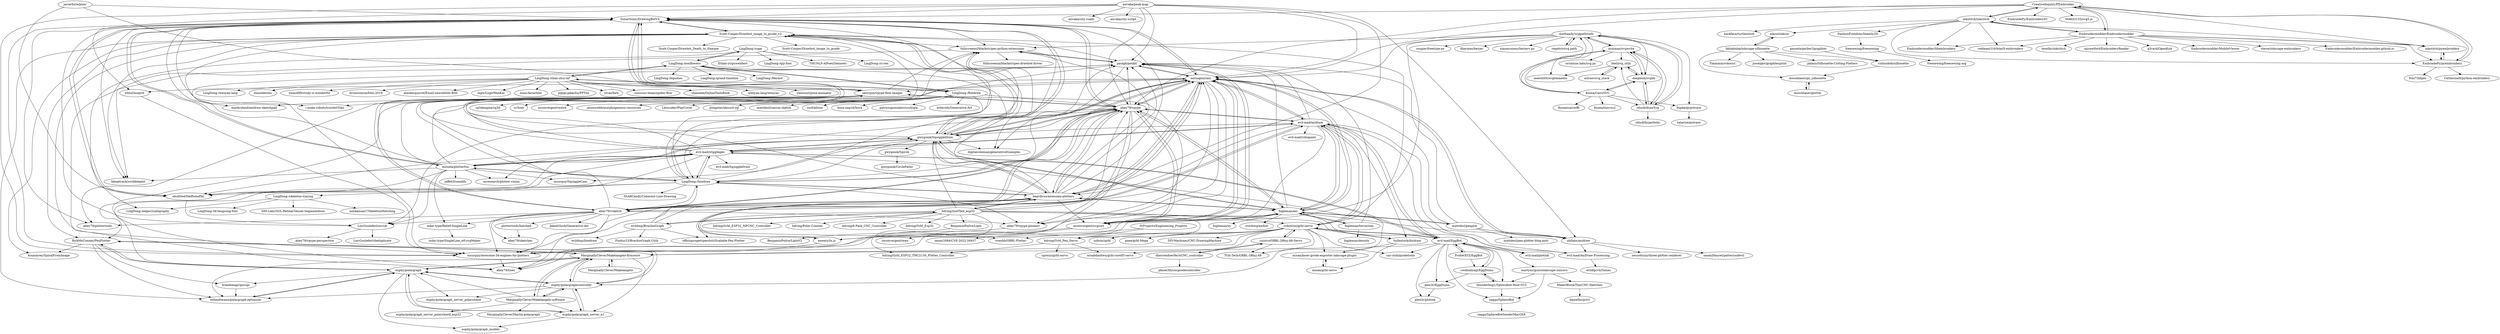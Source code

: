 digraph G {
"SonarSonic/DrawingBotV3" -> "Scott-Cooper/Drawbot_image_to_gcode_v2"
"SonarSonic/DrawingBotV3" -> "serycjon/vpype-flow-imager"
"SonarSonic/DrawingBotV3" -> "ehufsted/HalftonePAL"
"SonarSonic/DrawingBotV3" -> "fullscreennl/blackstripes-python-extensions"
"SonarSonic/DrawingBotV3" -> "nornagon/saxi"
"SonarSonic/DrawingBotV3" -> "mitxela/plotterfun"
"SonarSonic/DrawingBotV3" -> "abey79/vpype"
"SonarSonic/DrawingBotV3" -> "msurguy/awesome-3d-engines-for-plotters"
"SonarSonic/DrawingBotV3" -> "gwygonik/SquiggleDraw"
"SonarSonic/DrawingBotV3" -> "abey79/vsketch"
"SonarSonic/DrawingBotV3" -> "abey79/plottertools"
"SonarSonic/DrawingBotV3" -> "markroland/axidraw-sketchpad"
"SonarSonic/DrawingBotV3" -> "bleeptrack/scribbleplot"
"SonarSonic/DrawingBotV3" -> "i-make-robots/truchetTiles"
"SonarSonic/DrawingBotV3" -> "LoicGoulefert/occult"
"LingDong-/shan-shui-inf" -> "LingDong-/nonflowers"
"LingDong-/shan-shui-inf" -> "LingDong-/fishdraw"
"LingDong-/shan-shui-inf" -> "sivan/heti" ["e"=1]
"LingDong-/shan-shui-inf" -> "ssssssss-team/spider-flow" ["e"=1]
"LingDong-/shan-shui-inf" -> "zhaoolee/OnlineToolsBook" ["e"=1]
"LingDong-/shan-shui-inf" -> "wenyan-lang/wenyan" ["e"=1]
"LingDong-/shan-shui-inf" -> "yemount/pose-animator" ["e"=1]
"LingDong-/shan-shui-inf" -> "LingDong-/wenyan-lang" ["e"=1]
"LingDong-/shan-shui-inf" -> "zhaoolee/ins" ["e"=1]
"LingDong-/shan-shui-inf" -> "xioacd99/study-is-wonderful" ["e"=1]
"LingDong-/shan-shui-inf" -> "brunosimon/folio-2019" ["e"=1]
"LingDong-/shan-shui-inf" -> "alaskasquirrel/Email-newsletter-RSS" ["e"=1]
"LingDong-/shan-shui-inf" -> "lxgw/LxgwWenKai" ["e"=1]
"LingDong-/shan-shui-inf" -> "nuno-faria/tiler" ["e"=1]
"LingDong-/shan-shui-inf" -> "pipipi-pikachu/PPTist" ["e"=1]
"bdring/midTbot_esp32" -> "bdring/Grbl_Esp32" ["e"=1]
"bdring/midTbot_esp32" -> "beardicus/awesome-plotters"
"bdring/midTbot_esp32" -> "bdring/Grbl_ESP32_TMC2130_Plotter_Controller"
"bdring/midTbot_esp32" -> "nornagon/saxi"
"bdring/midTbot_esp32" -> "bdring/Grbl_Pen_Servo"
"bdring/midTbot_esp32" -> "ufficioprogettiperduti/Scalable-Pen-Plotter"
"bdring/midTbot_esp32" -> "abey79/vpype"
"bdring/midTbot_esp32" -> "bullestock/4xidraw"
"bdring/midTbot_esp32" -> "bdring/Grbl_ESP32_MPCNC_Controller" ["e"=1]
"bdring/midTbot_esp32" -> "bdring/Polar-Coaster"
"bdring/midTbot_esp32" -> "gwygonik/SquiggleDraw"
"bdring/midTbot_esp32" -> "evildmp/BrachioGraph"
"bdring/midTbot_esp32" -> "bdring/6-Pack_CNC_Controller" ["e"=1]
"bdring/midTbot_esp32" -> "BenjaminPoilve/Liplo"
"bdring/midTbot_esp32" -> "robottini/grbl-servo"
"beardicus/awesome-plotters" -> "nornagon/saxi"
"beardicus/awesome-plotters" -> "abey79/vpype"
"beardicus/awesome-plotters" -> "paulgb/penkit"
"beardicus/awesome-plotters" -> "gwygonik/SquiggleDraw"
"beardicus/awesome-plotters" -> "abey79/vsketch"
"beardicus/awesome-plotters" -> "SonarSonic/DrawingBotV3"
"beardicus/awesome-plotters" -> "inconvergent/svgsort"
"beardicus/awesome-plotters" -> "serycjon/vpype-flow-imager"
"beardicus/awesome-plotters" -> "fullscreennl/blackstripes-python-extensions"
"beardicus/awesome-plotters" -> "Scott-Cooper/Drawbot_image_to_gcode_v2"
"beardicus/awesome-plotters" -> "fogleman/axi"
"beardicus/awesome-plotters" -> "msurguy/awesome-3d-engines-for-plotters"
"beardicus/awesome-plotters" -> "LingDong-/linedraw"
"beardicus/awesome-plotters" -> "bdring/midTbot_esp32"
"beardicus/awesome-plotters" -> "svenhb/GRBL-Plotter" ["e"=1]
"LingDong-/linedraw" -> "mitxela/plotterfun"
"LingDong-/linedraw" -> "SonarSonic/DrawingBotV3"
"LingDong-/linedraw" -> "abey79/vpype"
"LingDong-/linedraw" -> "beardicus/awesome-plotters"
"LingDong-/linedraw" -> "gwygonik/SquiggleDraw"
"LingDong-/linedraw" -> "serycjon/vpype-flow-imager"
"LingDong-/linedraw" -> "Scott-Cooper/Drawbot_image_to_gcode_v2"
"LingDong-/linedraw" -> "nornagon/saxi"
"LingDong-/linedraw" -> "evil-mad/stipplegen"
"LingDong-/linedraw" -> "ehufsted/HalftonePAL"
"LingDong-/linedraw" -> "SSARCandy/Coherent-Line-Drawing" ["e"=1]
"LingDong-/linedraw" -> "fullscreennl/blackstripes-python-extensions"
"LingDong-/linedraw" -> "abey79/vsketch"
"LingDong-/linedraw" -> "abey79/vpype-pixelart"
"LingDong-/linedraw" -> "LingDong-/skeleton-tracing"
"robottini/grbl-servo" -> "arnabdasbwn/grbl-coreXY-servo"
"robottini/grbl-servo" -> "ruizivo/GRBL-28byj-48-Servo"
"robottini/grbl-servo" -> "cnc-club/gcodetools" ["e"=1]
"robottini/grbl-servo" -> "bdring/Grbl_Pen_Servo"
"robottini/grbl-servo" -> "bullestock/4xidraw"
"robottini/grbl-servo" -> "svenhb/GRBL-Plotter" ["e"=1]
"robottini/grbl-servo" -> "usbcnc/grbl" ["e"=1]
"robottini/grbl-servo" -> "gnea/grbl-Mega" ["e"=1]
"robottini/grbl-servo" -> "Scott-Cooper/Drawbot_image_to_gcode_v2"
"robottini/grbl-servo" -> "DIY-Machines/CNC-DrawingMachine"
"robottini/grbl-servo" -> "evil-mad/EggBot"
"robottini/grbl-servo" -> "TGit-Tech/GRBL-28byj-48"
"robottini/grbl-servo" -> "MarginallyClever/Makelangelo-firmware"
"robottini/grbl-servo" -> "misan/laser-gcode-exporter-inkscape-plugin"
"robottini/grbl-servo" -> "evil-mad/axidraw"
"IVProjects/Engineering_Projects" -> "bdring/Grbl_Pen_Servo"
"IVProjects/Engineering_Projects" -> "omair2084/CVE-2022-26937"
"LingDong-/fishdraw" -> "LingDong-/nonflowers"
"LingDong-/fishdraw" -> "LingDong-/shan-shui-inf"
"LingDong-/fishdraw" -> "LingDong-/linedraw"
"LingDong-/fishdraw" -> "rg3dengine/rg3d" ["e"=1]
"LingDong-/fishdraw" -> "zv/tree"
"LingDong-/fishdraw" -> "inconvergent/weird" ["e"=1]
"LingDong-/fishdraw" -> "jasonwebb/morphogenesis-resources" ["e"=1]
"LingDong-/fishdraw" -> "Letscoder/PlayCover" ["e"=1]
"LingDong-/fishdraw" -> "jlongster/absurd-sql" ["e"=1]
"LingDong-/fishdraw" -> "mattdesl/canvas-sketch" ["e"=1]
"LingDong-/fishdraw" -> "ossf/allstar" ["e"=1]
"LingDong-/fishdraw" -> "hora-search/hora" ["e"=1]
"LingDong-/fishdraw" -> "patriciogonzalezvivo/lygia" ["e"=1]
"LingDong-/fishdraw" -> "erdavids/Generative-Art" ["e"=1]
"LingDong-/fishdraw" -> "abey79/vpype"
"regebro/svg.path" -> "mathandy/svgpathtools"
"LingDong-/skeleton-tracing" -> "mmkamani7/SkeletonMatching"
"LingDong-/skeleton-tracing" -> "LingDong-/tk-fangsong-font"
"LingDong-/skeleton-tracing" -> "SHI-Labs/SGL-Retinal-Vessel-Segmentation" ["e"=1]
"LingDong-/skeleton-tracing" -> "LingDong-/edges2calligraphy"
"bdring/Grbl_Pen_Servo" -> "arnabdasbwn/grbl-coreXY-servo"
"bdring/Grbl_Pen_Servo" -> "cprezzi/grbl-servo"
"bdring/Grbl_Pen_Servo" -> "bdring/Grbl_ESP32_TMC2130_Plotter_Controller"
"evil-mad/stipplegen" -> "gwygonik/SquiggleDraw"
"evil-mad/stipplegen" -> "evil-mad/axidraw"
"evil-mad/stipplegen" -> "ehufsted/HalftonePAL"
"evil-mad/stipplegen" -> "evil-mad/SquiggleDraw"
"evil-mad/stipplegen" -> "evil-mad/EggBot"
"evil-mad/stipplegen" -> "serycjon/vpype-flow-imager"
"evil-mad/stipplegen" -> "Scott-Cooper/Drawbot_image_to_gcode_v2"
"evil-mad/stipplegen" -> "euphy/polargraph"
"evil-mad/stipplegen" -> "abey79/vpype"
"evil-mad/stipplegen" -> "fullscreennl/blackstripes-python-extensions"
"evil-mad/stipplegen" -> "mitxela/plotterfun"
"evil-mad/stipplegen" -> "euphy/polargraphcontroller"
"evil-mad/stipplegen" -> "LingDong-/linedraw"
"evil-mad/stipplegen" -> "RickMcConney/PenPlotter"
"evil-mad/stipplegen" -> "osresearch/plotter-vision"
"fogleman/terrarium" -> "fogleman/axi"
"fogleman/terrarium" -> "fogleman/density"
"fogleman/terrarium" -> "paulgb/penkit"
"javierbyte/pintr" -> "serycjon/vpype-flow-imager"
"javierbyte/pintr" -> "SonarSonic/DrawingBotV3"
"javierbyte/pintr" -> "ehufsted/HalftonePAL"
"mossblaser/py_silhouette" -> "mossblaser/plottie"
"mattdesl/penplot" -> "mattdesl/pen-plotter-blog-post"
"mattdesl/penplot" -> "ubilabs/axidraw"
"mattdesl/penplot" -> "paulgb/penkit"
"mattdesl/penplot" -> "fogleman/axi"
"mattdesl/penplot" -> "nornagon/saxi"
"fablabnbg/inkscape-silhouette" -> "vishnubob/silhouette"
"fablabnbg/inkscape-silhouette" -> "Timmmm/robocut"
"fablabnbg/inkscape-silhouette" -> "inkcut/inkcut"
"fablabnbg/inkscape-silhouette" -> "mossblaser/py_silhouette"
"fablabnbg/inkscape-silhouette" -> "jnweiger/graphtecprint"
"fablabnbg/inkscape-silhouette" -> "pklaus/Silhouette-Cutting-Plotters"
"vishnubob/silhouette" -> "mossblaser/py_silhouette"
"inkstitch/inkstitch" -> "Embroidermodder/Embroidermodder"
"inkstitch/inkstitch" -> "inkstitch/pyembroidery"
"inkstitch/inkstitch" -> "EmbroidePy/pyembroidery"
"inkstitch/inkstitch" -> "CreativeInquiry/PEmbroider"
"inkstitch/inkstitch" -> "Embroidermodder/libembroidery"
"inkstitch/inkstitch" -> "FashionFreedom/Seamly2D"
"inkstitch/inkstitch" -> "redteam316/html5-embroidery"
"inkstitch/inkstitch" -> "backface/turtlestitch"
"inkstitch/inkstitch" -> "inkcut/inkcut"
"evil-mad/EggBot" -> "cocktailyogi/EggDuino"
"evil-mad/EggBot" -> "evil-mad/axidraw"
"evil-mad/EggBot" -> "evil-mad/stipplegen"
"evil-mad/EggBot" -> "ProbotXYZ/EggBot"
"evil-mad/EggBot" -> "MarginallyClever/Makelangelo-firmware"
"evil-mad/EggBot" -> "thunderbug1/Spherebot-Host-GUI"
"evil-mad/EggBot" -> "cnc-club/gcodetools" ["e"=1]
"evil-mad/EggBot" -> "martymcguire/inkscape-unicorn"
"evil-mad/EggBot" -> "robottini/grbl-servo"
"evil-mad/EggBot" -> "evil-mad/plotink"
"evil-mad/EggBot" -> "plex3r/EggDuino"
"evil-mad/EggBot" -> "zaggo/SphereBot"
"evil-mad/EggBot" -> "plex3r/plotink"
"evil-mad/axidraw" -> "nornagon/saxi"
"evil-mad/axidraw" -> "fogleman/axi"
"evil-mad/axidraw" -> "evil-mad/EggBot"
"evil-mad/axidraw" -> "evil-mad/AxiDraw-Processing"
"evil-mad/axidraw" -> "evil-mad/stipplegen"
"evil-mad/axidraw" -> "abey79/vpype"
"evil-mad/axidraw" -> "evil-mad/robopaint"
"evil-mad/axidraw" -> "abey79/vsketch"
"evil-mad/axidraw" -> "inconvergent/svgsort"
"evil-mad/axidraw" -> "paulgb/penkit"
"evil-mad/axidraw" -> "beardicus/awesome-plotters"
"evil-mad/axidraw" -> "bullestock/4xidraw"
"evil-mad/axidraw" -> "gwygonik/SquiggleDraw"
"evil-mad/axidraw" -> "robottini/grbl-servo"
"evil-mad/axidraw" -> "evil-mad/plotink"
"mozman/svgwrite" -> "cduck/drawSvg"
"mozman/svgwrite" -> "deeplook/svglib"
"mozman/svgwrite" -> "mathandy/svgpathtools"
"mozman/svgwrite" -> "Kozea/CairoSVG"
"mozman/svgwrite" -> "orsinium-labs/svg.py" ["e"=1]
"mozman/svgwrite" -> "btel/svg_utils"
"LoicGoulefert/occult" -> "LoicGoulefert/deduplicate"
"LoicGoulefert/occult" -> "abey79/vpype-perspective"
"cduck/drawSvg" -> "mozman/svgwrite"
"cduck/drawSvg" -> "deeplook/svglib"
"cduck/drawSvg" -> "cduck/hyperbolic"
"cduck/drawSvg" -> "mathandy/svgpathtools"
"cduck/drawSvg" -> "btel/svg_utils"
"plex3r/EggDuino" -> "plex3r/plotink"
"abey79/vsketch" -> "abey79/vpype"
"abey79/vsketch" -> "nornagon/saxi"
"abey79/vsketch" -> "SonarSonic/DrawingBotV3"
"abey79/vsketch" -> "paulgb/penkit"
"abey79/vsketch" -> "LoicGoulefert/occult"
"abey79/vsketch" -> "plottertools/hatched"
"abey79/vsketch" -> "abey79/vpype-pixelart"
"abey79/vsketch" -> "msurguy/awesome-3d-engines-for-plotters"
"abey79/vsketch" -> "JakobGlock/Generative-Art" ["e"=1]
"abey79/vsketch" -> "beardicus/awesome-plotters"
"abey79/vsketch" -> "abey79/lines"
"abey79/vsketch" -> "abey79/plottertools"
"abey79/vsketch" -> "abey79/sketches"
"abey79/vsketch" -> "evil-mad/axidraw"
"abey79/vsketch" -> "isdat-type/Relief-SingleLine"
"mathandy/svgpathtools" -> "regebro/svg.path"
"mathandy/svgpathtools" -> "meerk40t/svgelements"
"mathandy/svgpathtools" -> "mozman/svgwrite"
"mathandy/svgpathtools" -> "cduck/drawSvg"
"mathandy/svgpathtools" -> "inconvergent/svgsort"
"mathandy/svgpathtools" -> "deeplook/svglib"
"mathandy/svgpathtools" -> "rougier/freetype-py" ["e"=1]
"mathandy/svgpathtools" -> "flupke/pypotrace"
"mathandy/svgpathtools" -> "fullscreennl/blackstripes-python-extensions"
"mathandy/svgpathtools" -> "nornagon/saxi"
"mathandy/svgpathtools" -> "dhermes/bezier" ["e"=1]
"mathandy/svgpathtools" -> "simoncozens/beziers.py" ["e"=1]
"btel/svg_utils" -> "astraw/svg_stack"
"btel/svg_utils" -> "deeplook/svglib"
"btel/svg_utils" -> "meerk40t/svgelements"
"gwygonik/SquiggleDraw" -> "nornagon/saxi"
"gwygonik/SquiggleDraw" -> "SonarSonic/DrawingBotV3"
"gwygonik/SquiggleDraw" -> "fullscreennl/blackstripes-python-extensions"
"gwygonik/SquiggleDraw" -> "evil-mad/stipplegen"
"gwygonik/SquiggleDraw" -> "msurguy/SquiggleCam"
"gwygonik/SquiggleDraw" -> "paulgb/penkit"
"gwygonik/SquiggleDraw" -> "Scott-Cooper/Drawbot_image_to_gcode_v2"
"gwygonik/SquiggleDraw" -> "beardicus/awesome-plotters"
"gwygonik/SquiggleDraw" -> "abey79/vpype"
"gwygonik/SquiggleDraw" -> "mitxela/plotterfun"
"gwygonik/SquiggleDraw" -> "digitalcoleman/generativeExamples"
"gwygonik/SquiggleDraw" -> "ehufsted/HalftonePAL"
"gwygonik/SquiggleDraw" -> "fogleman/axi"
"gwygonik/SquiggleDraw" -> "gwygonik/Spiroh"
"gwygonik/SquiggleDraw" -> "serycjon/vpype-flow-imager"
"dherrendoerfer/uCNC_controller" -> "ruizivo/GRBL-28byj-48-Servo"
"dherrendoerfer/uCNC_controller" -> "pknoe3lh/cncgcodecontroller" ["e"=1]
"ruizivo/GRBL-28byj-48-Servo" -> "dherrendoerfer/uCNC_controller"
"ruizivo/GRBL-28byj-48-Servo" -> "robottini/grbl-servo"
"ruizivo/GRBL-28byj-48-Servo" -> "TGit-Tech/GRBL-28byj-48"
"anvaka/peak-map" -> "paulgb/penkit"
"anvaka/peak-map" -> "nornagon/saxi"
"anvaka/peak-map" -> "msurguy/awesome-3d-engines-for-plotters"
"anvaka/peak-map" -> "anvaka/city-roads" ["e"=1]
"anvaka/peak-map" -> "anvaka/city-script"
"anvaka/peak-map" -> "SonarSonic/DrawingBotV3"
"anvaka/peak-map" -> "ubilabs/axidraw"
"anvaka/peak-map" -> "abey79/vpype"
"anvaka/peak-map" -> "beardicus/awesome-plotters"
"anvaka/peak-map" -> "wblut/isogrid"
"inkcut/inkcut" -> "fablabnbg/inkscape-silhouette"
"Kozea/CairoSVG" -> "deeplook/svglib"
"Kozea/CairoSVG" -> "mozman/svgwrite"
"Kozea/CairoSVG" -> "Kozea/cairocffi" ["e"=1]
"Kozea/CairoSVG" -> "mathandy/svgpathtools"
"Kozea/CairoSVG" -> "flupke/pypotrace"
"Kozea/CairoSVG" -> "cduck/drawSvg"
"Kozea/CairoSVG" -> "Kozea/tinycss2"
"BenjaminPoilve/Liplo" -> "BenjaminPoilve/LiploV2"
"LingDong-/cope" -> "LingDong-/edges2calligraphy"
"LingDong-/cope" -> "LingDong-/ci-ren"
"LingDong-/cope" -> "Ethan-yt/guwenbert" ["e"=1]
"LingDong-/cope" -> "LingDong-/nonflowers"
"LingDong-/cope" -> "LingDong-/qiji-font" ["e"=1]
"LingDong-/cope" -> "THUNLP-AIPoet/Datasets" ["e"=1]
"evildmp/BrachioGraph" -> "evildmp/linedraw"
"evildmp/BrachioGraph" -> "beardicus/awesome-plotters"
"evildmp/BrachioGraph" -> "ufficioprogettiperduti/Scalable-Pen-Plotter"
"evildmp/BrachioGraph" -> "bdring/midTbot_esp32"
"evildmp/BrachioGraph" -> "LingDong-/linedraw"
"evildmp/BrachioGraph" -> "Findus23/BrachioGraph-Utils"
"LingDong-/nonflowers" -> "LingDong-/legumes"
"LingDong-/nonflowers" -> "LingDong-/fishdraw"
"LingDong-/nonflowers" -> "LingDong-/shan-shui-inf"
"LingDong-/nonflowers" -> "LingDong-/grand-timeline"
"LingDong-/nonflowers" -> "LingDong-/cope"
"LingDong-/nonflowers" -> "LingDong-/Hermit"
"LingDong-/nonflowers" -> "LingDong-/linedraw"
"Scott-Cooper/Drawbot_image_to_gcode_v2" -> "SonarSonic/DrawingBotV3"
"Scott-Cooper/Drawbot_image_to_gcode_v2" -> "Scott-Cooper/Drawbot_image_to_gcode"
"Scott-Cooper/Drawbot_image_to_gcode_v2" -> "fullscreennl/blackstripes-python-extensions"
"Scott-Cooper/Drawbot_image_to_gcode_v2" -> "ezheidtmann/polargraph-optimizer"
"Scott-Cooper/Drawbot_image_to_gcode_v2" -> "krummrey/SpiralFromImage"
"Scott-Cooper/Drawbot_image_to_gcode_v2" -> "Scott-Cooper/Drawbot_Death_to_Sharpie"
"Scott-Cooper/Drawbot_image_to_gcode_v2" -> "gwygonik/SquiggleDraw"
"Scott-Cooper/Drawbot_image_to_gcode_v2" -> "RickMcConney/PenPlotter"
"Scott-Cooper/Drawbot_image_to_gcode_v2" -> "msurguy/awesome-3d-engines-for-plotters"
"Scott-Cooper/Drawbot_image_to_gcode_v2" -> "paulgb/penkit"
"Scott-Cooper/Drawbot_image_to_gcode_v2" -> "bleeptrack/scribbleplot"
"fullscreennl/blackstripes-python-extensions" -> "fullscreennl/blackstripes-drawbot-driver"
"fullscreennl/blackstripes-python-extensions" -> "digitalcoleman/generativeExamples"
"fullscreennl/blackstripes-python-extensions" -> "bleeptrack/scribbleplot"
"fullscreennl/blackstripes-python-extensions" -> "paulgb/penkit"
"paulgb/penkit" -> "msurguy/awesome-3d-engines-for-plotters"
"paulgb/penkit" -> "fullscreennl/blackstripes-python-extensions"
"paulgb/penkit" -> "abey79/lines"
"paulgb/penkit" -> "nornagon/saxi"
"paulgb/penkit" -> "inconvergent/svgsort"
"paulgb/penkit" -> "digitalcoleman/generativeExamples"
"euphy/polargraph" -> "euphy/polargraphcontroller"
"euphy/polargraph" -> "ezheidtmann/polargraph-optimizer"
"euphy/polargraph" -> "euphy/polargraph_server_a1"
"euphy/polargraph" -> "RickMcConney/PenPlotter"
"euphy/polargraph" -> "MarginallyClever/Makelangelo-firmware"
"euphy/polargraph" -> "euphy/polargraph_server_polarshield"
"euphy/polargraph" -> "euphy/polargraph_models"
"euphy/polargraph" -> "brandonagr/gocupi"
"misan/grbl-servo" -> "misan/laser-gcode-exporter-inkscape-plugin"
"ProbotXYZ/EggBot" -> "evil-mad/EggBot"
"ProbotXYZ/EggBot" -> "cocktailyogi/EggDuino"
"EmbroidePy/pyembroidery" -> "inkstitch/pyembroidery"
"EmbroidePy/pyembroidery" -> "frno7/libpes"
"EmbroidePy/pyembroidery" -> "CreativeInquiry/PEmbroider"
"EmbroidePy/pyembroidery" -> "CatherineH/python-embroidery"
"ubilabs/axidraw" -> "nornagon/saxi"
"ubilabs/axidraw" -> "evil-mad/AxiDraw-Processing"
"ubilabs/axidraw" -> "naomiHauret/patternsofevil"
"ubilabs/axidraw" -> "neurofuzzy/three-plotter-renderer"
"inconvergent/svgsort" -> "fogleman/axi"
"inconvergent/svgsort" -> "paulgb/penkit"
"inconvergent/svgsort" -> "nornagon/saxi"
"inconvergent/svgsort" -> "abey79/vpype"
"inconvergent/svgsort" -> "inconvergent/weir" ["e"=1]
"inconvergent/svgsort" -> "aweary/ln.js"
"MarginallyClever/Makelangelo-software" -> "MarginallyClever/Makelangelo-firmware"
"MarginallyClever/Makelangelo-software" -> "euphy/polargraphcontroller"
"MarginallyClever/Makelangelo-software" -> "euphy/polargraph_server_polarshield_esp32"
"MarginallyClever/Makelangelo-software" -> "euphy/polargraph_server_a1"
"MarginallyClever/Makelangelo-software" -> "euphy/polargraph"
"MarginallyClever/Makelangelo-software" -> "MarginallyClever/Marlin-polargraph"
"ezheidtmann/polargraph-optimizer" -> "euphy/polargraph"
"pmonta/gerber2graphtec" -> "vishnubob/silhouette"
"abey79/vpype" -> "abey79/vsketch"
"abey79/vpype" -> "nornagon/saxi"
"abey79/vpype" -> "beardicus/awesome-plotters"
"abey79/vpype" -> "serycjon/vpype-flow-imager"
"abey79/vpype" -> "SonarSonic/DrawingBotV3"
"abey79/vpype" -> "LoicGoulefert/occult"
"abey79/vpype" -> "abey79/vpype-pixelart"
"abey79/vpype" -> "inconvergent/svgsort"
"abey79/vpype" -> "msurguy/awesome-3d-engines-for-plotters"
"abey79/vpype" -> "fogleman/axi"
"abey79/vpype" -> "abey79/lines"
"abey79/vpype" -> "paulgb/penkit"
"abey79/vpype" -> "gwygonik/SquiggleDraw"
"abey79/vpype" -> "evil-mad/axidraw"
"abey79/vpype" -> "LingDong-/linedraw"
"bullestock/4xidraw" -> "misan/grbl-servo"
"bullestock/4xidraw" -> "misan/laser-gcode-exporter-inkscape-plugin"
"euphy/polargraphcontroller" -> "euphy/polargraph"
"euphy/polargraphcontroller" -> "euphy/polargraph_server_a1"
"euphy/polargraphcontroller" -> "ezheidtmann/polargraph-optimizer"
"euphy/polargraphcontroller" -> "RickMcConney/PenPlotter"
"euphy/polargraphcontroller" -> "euphy/polargraph_server_polarshield"
"euphy/polargraphcontroller" -> "MarginallyClever/Makelangelo-firmware"
"euphy/polargraphcontroller" -> "MarginallyClever/Makelangelo-software"
"isdat-type/Relief-SingleLine" -> "isdat-type/SingleLine_otf-svgMaker"
"flupke/pypotrace" -> "tatarize/potrace"
"MakerBlock/TinyCNC-Sketches" -> "damellis/gctrl"
"Embroidermodder/Embroidermodder" -> "inkstitch/inkstitch"
"Embroidermodder/Embroidermodder" -> "Embroidermodder/libembroidery"
"Embroidermodder/Embroidermodder" -> "EmbroidePy/pyembroidery"
"Embroidermodder/Embroidermodder" -> "CreativeInquiry/PEmbroider"
"Embroidermodder/Embroidermodder" -> "inkstitch/pyembroidery"
"Embroidermodder/Embroidermodder" -> "lexelby/inkstitch"
"Embroidermodder/Embroidermodder" -> "njcrawford/EmbroideryReader"
"Embroidermodder/Embroidermodder" -> "redteam316/html5-embroidery"
"Embroidermodder/Embroidermodder" -> "g3rard/OpenKnit" ["e"=1]
"Embroidermodder/Embroidermodder" -> "Embroidermodder/MobileViewer"
"Embroidermodder/Embroidermodder" -> "stesie/inkscape-embroidery"
"Embroidermodder/Embroidermodder" -> "Embroidermodder/Embroidermodder.github.io"
"martymcguire/inkscape-unicorn" -> "zaggo/SphereBot"
"martymcguire/inkscape-unicorn" -> "MakerBlock/TinyCNC-Sketches"
"martymcguire/inkscape-unicorn" -> "thunderbug1/Spherebot-Host-GUI"
"deeplook/svglib" -> "cduck/drawSvg"
"deeplook/svglib" -> "btel/svg_utils"
"deeplook/svglib" -> "mozman/svgwrite"
"deeplook/svglib" -> "Kozea/CairoSVG"
"abey79/vpype-pixelart" -> "abey79/lines"
"msurguy/awesome-3d-engines-for-plotters" -> "abey79/lines"
"nornagon/saxi" -> "abey79/vpype"
"nornagon/saxi" -> "fogleman/axi"
"nornagon/saxi" -> "aweary/ln.js"
"nornagon/saxi" -> "beardicus/awesome-plotters"
"nornagon/saxi" -> "ubilabs/axidraw"
"nornagon/saxi" -> "evil-mad/axidraw"
"nornagon/saxi" -> "paulgb/penkit"
"nornagon/saxi" -> "inconvergent/svgsort"
"nornagon/saxi" -> "msurguy/awesome-3d-engines-for-plotters"
"nornagon/saxi" -> "SonarSonic/DrawingBotV3"
"nornagon/saxi" -> "gwygonik/SquiggleDraw"
"nornagon/saxi" -> "abey79/vsketch"
"nornagon/saxi" -> "serycjon/vpype-flow-imager"
"nornagon/saxi" -> "abey79/vpype-pixelart"
"nornagon/saxi" -> "wblut/isogrid"
"freesewing/freesewing" -> "freesewing/freesewing.org"
"plottertools/hatched" -> "abey79/sketches"
"ehufsted/HalftonePAL" -> "LoicGoulefert/occult"
"ehufsted/HalftonePAL" -> "SonarSonic/DrawingBotV3"
"MarginallyClever/Makelangelo-firmware" -> "MarginallyClever/Makelangelo-software"
"MarginallyClever/Makelangelo-firmware" -> "euphy/polargraphcontroller"
"MarginallyClever/Makelangelo-firmware" -> "euphy/polargraph"
"MarginallyClever/Makelangelo-firmware" -> "RickMcConney/PenPlotter"
"MarginallyClever/Makelangelo-firmware" -> "MarginallyClever/Makelangelo"
"MarginallyClever/Makelangelo-firmware" -> "euphy/polargraph_server_a1"
"MarginallyClever/Makelangelo-firmware" -> "ezheidtmann/polargraph-optimizer"
"CreativeInquiry/PEmbroider" -> "EmbroidePy/pyembroidery"
"CreativeInquiry/PEmbroider" -> "inkstitch/inkstitch"
"CreativeInquiry/PEmbroider" -> "Embroidermodder/Embroidermodder"
"CreativeInquiry/PEmbroider" -> "nornagon/saxi"
"CreativeInquiry/PEmbroider" -> "abey79/vpype"
"CreativeInquiry/PEmbroider" -> "inkstitch/pyembroidery"
"CreativeInquiry/PEmbroider" -> "EmbroidePy/EmbroideryIO"
"CreativeInquiry/PEmbroider" -> "SonarSonic/DrawingBotV3"
"CreativeInquiry/PEmbroider" -> "MAKIO135/svg5.js" ["e"=1]
"astraw/svg_stack" -> "btel/svg_utils"
"fogleman/axi" -> "nornagon/saxi"
"fogleman/axi" -> "inconvergent/svgsort"
"fogleman/axi" -> "fogleman/terrarium"
"fogleman/axi" -> "evil-mad/axidraw"
"fogleman/axi" -> "fogleman/xy"
"fogleman/axi" -> "msurguy/awesome-3d-engines-for-plotters"
"fogleman/axi" -> "abey79/vpype"
"fogleman/axi" -> "ubilabs/axidraw"
"fogleman/axi" -> "paulgb/penkit"
"fogleman/axi" -> "gwygonik/SquiggleDraw"
"fogleman/axi" -> "storborg/axibot"
"fogleman/axi" -> "aweary/ln.js"
"fogleman/axi" -> "evil-mad/AxiDraw-Processing"
"fogleman/axi" -> "mattdesl/penplot"
"fogleman/axi" -> "beardicus/awesome-plotters"
"evil-mad/AxiDraw-Processing" -> "ertdfgcvb/Genau"
"RickMcConney/PenPlotter" -> "ezheidtmann/polargraph-optimizer"
"RickMcConney/PenPlotter" -> "euphy/polargraphcontroller"
"RickMcConney/PenPlotter" -> "euphy/polargraph"
"RickMcConney/PenPlotter" -> "krummrey/SpiralFromImage"
"RickMcConney/PenPlotter" -> "brandonagr/gocupi"
"RickMcConney/PenPlotter" -> "MarginallyClever/Makelangelo-firmware"
"mitxela/plotterfun" -> "SonarSonic/DrawingBotV3"
"mitxela/plotterfun" -> "ehufsted/HalftonePAL"
"mitxela/plotterfun" -> "gwygonik/SquiggleDraw"
"mitxela/plotterfun" -> "LingDong-/linedraw"
"mitxela/plotterfun" -> "serycjon/vpype-flow-imager"
"mitxela/plotterfun" -> "bleeptrack/scribbleplot"
"mitxela/plotterfun" -> "abey79/vpype"
"mitxela/plotterfun" -> "Scott-Cooper/Drawbot_image_to_gcode_v2"
"mitxela/plotterfun" -> "osresearch/plotter-vision"
"mitxela/plotterfun" -> "msurguy/SquiggleCam"
"mitxela/plotterfun" -> "nornagon/saxi"
"mitxela/plotterfun" -> "LoicGoulefert/occult"
"mitxela/plotterfun" -> "evil-mad/stipplegen"
"mitxela/plotterfun" -> "jeffeb3/sandify"
"mitxela/plotterfun" -> "isdat-type/Relief-SingleLine"
"MarginallyClever/Makelangelo" -> "MarginallyClever/Makelangelo-firmware"
"aweary/ln.js" -> "nornagon/saxi"
"aweary/ln.js" -> "msurguy/awesome-3d-engines-for-plotters"
"serycjon/vpype-flow-imager" -> "markroland/axidraw-sketchpad"
"serycjon/vpype-flow-imager" -> "SonarSonic/DrawingBotV3"
"serycjon/vpype-flow-imager" -> "abey79/vpype-pixelart"
"serycjon/vpype-flow-imager" -> "abey79/plottertools"
"serycjon/vpype-flow-imager" -> "fullscreennl/blackstripes-python-extensions"
"serycjon/vpype-flow-imager" -> "abey79/vpype"
"serycjon/vpype-flow-imager" -> "abey79/lines"
"serycjon/vpype-flow-imager" -> "i-make-robots/truchetTiles"
"misan/laser-gcode-exporter-inkscape-plugin" -> "misan/grbl-servo"
"FashionFreedom/Seamly2D" -> "freesewing/freesewing"
"thunderbug1/Spherebot-Host-GUI" -> "cocktailyogi/EggDuino"
"thunderbug1/Spherebot-Host-GUI" -> "zaggo/SphereBot"
"brandonagr/gocupi" -> "ezheidtmann/polargraph-optimizer"
"euphy/polargraph_server_a1" -> "euphy/polargraphcontroller"
"euphy/polargraph_server_a1" -> "euphy/polargraph_models"
"euphy/polargraph_server_a1" -> "euphy/polargraph"
"zaggo/SphereBot" -> "zaggo/SphereBotSenderMacOSX"
"inkstitch/pyembroidery" -> "EmbroidePy/pyembroidery"
"cocktailyogi/EggDuino" -> "thunderbug1/Spherebot-Host-GUI"
"cocktailyogi/EggDuino" -> "plex3r/EggDuino"
"cocktailyogi/EggDuino" -> "evil-mad/EggBot"
"wblut/isogrid" -> "msurguy/awesome-3d-engines-for-plotters"
"mossblaser/plottie" -> "mossblaser/py_silhouette"
"gwygonik/Spiroh" -> "gwygonik/CirclePaths"
"SonarSonic/DrawingBotV3" ["l"="31.984,-24.467"]
"Scott-Cooper/Drawbot_image_to_gcode_v2" ["l"="32.015,-24.428"]
"serycjon/vpype-flow-imager" ["l"="31.998,-24.472"]
"ehufsted/HalftonePAL" ["l"="32.012,-24.482"]
"fullscreennl/blackstripes-python-extensions" ["l"="31.999,-24.462"]
"nornagon/saxi" ["l"="31.961,-24.459"]
"mitxela/plotterfun" ["l"="32.019,-24.46"]
"abey79/vpype" ["l"="31.983,-24.456"]
"msurguy/awesome-3d-engines-for-plotters" ["l"="31.951,-24.455"]
"gwygonik/SquiggleDraw" ["l"="32.006,-24.449"]
"abey79/vsketch" ["l"="31.976,-24.478"]
"abey79/plottertools" ["l"="31.976,-24.496"]
"markroland/axidraw-sketchpad" ["l"="31.975,-24.444"]
"bleeptrack/scribbleplot" ["l"="32.023,-24.446"]
"i-make-robots/truchetTiles" ["l"="31.975,-24.434"]
"LoicGoulefert/occult" ["l"="32.004,-24.498"]
"LingDong-/shan-shui-inf" ["l"="32.19,-24.557"]
"LingDong-/nonflowers" ["l"="32.149,-24.547"]
"LingDong-/fishdraw" ["l"="32.115,-24.526"]
"sivan/heti" ["l"="-27.219,-17.847"]
"ssssssss-team/spider-flow" ["l"="6.839,17.606"]
"zhaoolee/OnlineToolsBook" ["l"="8.618,16.211"]
"wenyan-lang/wenyan" ["l"="6.068,17.126"]
"yemount/pose-animator" ["l"="33.503,33.272"]
"LingDong-/wenyan-lang" ["l"="6.007,17.151"]
"zhaoolee/ins" ["l"="-28.894,-15.471"]
"xioacd99/study-is-wonderful" ["l"="-28.854,-15.506"]
"brunosimon/folio-2019" ["l"="30.501,-23.18"]
"alaskasquirrel/Email-newsletter-RSS" ["l"="-29.554,-20.478"]
"lxgw/LxgwWenKai" ["l"="-27.301,-17.658"]
"nuno-faria/tiler" ["l"="26.621,-26.101"]
"pipipi-pikachu/PPTist" ["l"="14.121,-7.993"]
"bdring/midTbot_esp32" ["l"="32.044,-24.412"]
"bdring/Grbl_Esp32" ["l"="-21.196,37.032"]
"beardicus/awesome-plotters" ["l"="31.991,-24.44"]
"bdring/Grbl_ESP32_TMC2130_Plotter_Controller" ["l"="32.058,-24.364"]
"bdring/Grbl_Pen_Servo" ["l"="32.074,-24.333"]
"ufficioprogettiperduti/Scalable-Pen-Plotter" ["l"="32.087,-24.429"]
"bullestock/4xidraw" ["l"="32.016,-24.373"]
"bdring/Grbl_ESP32_MPCNC_Controller" ["l"="-21.102,37.024"]
"bdring/Polar-Coaster" ["l"="32.087,-24.412"]
"evildmp/BrachioGraph" ["l"="32.074,-24.449"]
"bdring/6-Pack_CNC_Controller" ["l"="-21.169,36.997"]
"BenjaminPoilve/Liplo" ["l"="32.111,-24.422"]
"robottini/grbl-servo" ["l"="32.03,-24.355"]
"paulgb/penkit" ["l"="31.964,-24.446"]
"inconvergent/svgsort" ["l"="31.949,-24.471"]
"fogleman/axi" ["l"="31.949,-24.435"]
"LingDong-/linedraw" ["l"="32.031,-24.478"]
"svenhb/GRBL-Plotter" ["l"="-21.181,37.039"]
"evil-mad/stipplegen" ["l"="32.028,-24.427"]
"SSARCandy/Coherent-Line-Drawing" ["l"="-24.789,23.126"]
"abey79/vpype-pixelart" ["l"="31.987,-24.49"]
"LingDong-/skeleton-tracing" ["l"="32.062,-24.579"]
"arnabdasbwn/grbl-coreXY-servo" ["l"="32.055,-24.325"]
"ruizivo/GRBL-28byj-48-Servo" ["l"="32.04,-24.297"]
"cnc-club/gcodetools" ["l"="-21.33,37.091"]
"usbcnc/grbl" ["l"="-21.173,37.013"]
"gnea/grbl-Mega" ["l"="-21.22,37.059"]
"DIY-Machines/CNC-DrawingMachine" ["l"="32.019,-24.314"]
"evil-mad/EggBot" ["l"="31.994,-24.355"]
"TGit-Tech/GRBL-28byj-48" ["l"="32.039,-24.316"]
"MarginallyClever/Makelangelo-firmware" ["l"="32.081,-24.36"]
"misan/laser-gcode-exporter-inkscape-plugin" ["l"="32.012,-24.348"]
"evil-mad/axidraw" ["l"="31.982,-24.414"]
"IVProjects/Engineering_Projects" ["l"="32.122,-24.279"]
"omair2084/CVE-2022-26937" ["l"="32.145,-24.255"]
"rg3dengine/rg3d" ["l"="-9.322,4.595"]
"zv/tree" ["l"="32.111,-24.558"]
"inconvergent/weird" ["l"="-8.255,13.539"]
"jasonwebb/morphogenesis-resources" ["l"="30.656,-23.495"]
"Letscoder/PlayCover" ["l"="-49.518,-0.451"]
"jlongster/absurd-sql" ["l"="26.392,-26.122"]
"mattdesl/canvas-sketch" ["l"="30.707,-23.456"]
"ossf/allstar" ["l"="-9.295,0.365"]
"hora-search/hora" ["l"="-9.282,-18.793"]
"patriciogonzalezvivo/lygia" ["l"="30.623,-23.376"]
"erdavids/Generative-Art" ["l"="32.896,-24.158"]
"regebro/svg.path" ["l"="31.94,-24.582"]
"mathandy/svgpathtools" ["l"="31.916,-24.562"]
"mmkamani7/SkeletonMatching" ["l"="32.071,-24.605"]
"LingDong-/tk-fangsong-font" ["l"="32.054,-24.618"]
"SHI-Labs/SGL-Retinal-Vessel-Segmentation" ["l"="29.064,36.504"]
"LingDong-/edges2calligraphy" ["l"="32.103,-24.603"]
"cprezzi/grbl-servo" ["l"="32.094,-24.301"]
"evil-mad/SquiggleDraw" ["l"="32.064,-24.421"]
"euphy/polargraph" ["l"="32.095,-24.384"]
"euphy/polargraphcontroller" ["l"="32.087,-24.375"]
"RickMcConney/PenPlotter" ["l"="32.067,-24.389"]
"osresearch/plotter-vision" ["l"="32.05,-24.445"]
"fogleman/terrarium" ["l"="31.903,-24.45"]
"fogleman/density" ["l"="31.858,-24.474"]
"javierbyte/pintr" ["l"="31.991,-24.524"]
"mossblaser/py_silhouette" ["l"="31.614,-24.506"]
"mossblaser/plottie" ["l"="31.608,-24.522"]
"mattdesl/penplot" ["l"="31.927,-24.417"]
"mattdesl/pen-plotter-blog-post" ["l"="31.889,-24.384"]
"ubilabs/axidraw" ["l"="31.919,-24.433"]
"fablabnbg/inkscape-silhouette" ["l"="31.634,-24.484"]
"vishnubob/silhouette" ["l"="31.595,-24.5"]
"Timmmm/robocut" ["l"="31.611,-24.463"]
"inkcut/inkcut" ["l"="31.681,-24.472"]
"jnweiger/graphtecprint" ["l"="31.61,-24.483"]
"pklaus/Silhouette-Cutting-Plotters" ["l"="31.638,-24.505"]
"inkstitch/inkstitch" ["l"="31.769,-24.443"]
"Embroidermodder/Embroidermodder" ["l"="31.785,-24.417"]
"inkstitch/pyembroidery" ["l"="31.802,-24.44"]
"EmbroidePy/pyembroidery" ["l"="31.813,-24.426"]
"CreativeInquiry/PEmbroider" ["l"="31.848,-24.442"]
"Embroidermodder/libembroidery" ["l"="31.749,-24.431"]
"FashionFreedom/Seamly2D" ["l"="31.699,-24.416"]
"redteam316/html5-embroidery" ["l"="31.758,-24.42"]
"backface/turtlestitch" ["l"="31.743,-24.463"]
"cocktailyogi/EggDuino" ["l"="31.974,-24.332"]
"ProbotXYZ/EggBot" ["l"="31.992,-24.323"]
"thunderbug1/Spherebot-Host-GUI" ["l"="31.965,-24.317"]
"martymcguire/inkscape-unicorn" ["l"="31.957,-24.293"]
"evil-mad/plotink" ["l"="31.978,-24.377"]
"plex3r/EggDuino" ["l"="31.96,-24.342"]
"zaggo/SphereBot" ["l"="31.979,-24.304"]
"plex3r/plotink" ["l"="31.972,-24.349"]
"evil-mad/AxiDraw-Processing" ["l"="31.933,-24.399"]
"evil-mad/robopaint" ["l"="31.949,-24.372"]
"mozman/svgwrite" ["l"="31.909,-24.601"]
"cduck/drawSvg" ["l"="31.888,-24.599"]
"deeplook/svglib" ["l"="31.887,-24.617"]
"Kozea/CairoSVG" ["l"="31.908,-24.628"]
"orsinium-labs/svg.py" ["l"="31.391,43.98"]
"btel/svg_utils" ["l"="31.858,-24.617"]
"LoicGoulefert/deduplicate" ["l"="32.014,-24.533"]
"abey79/vpype-perspective" ["l"="32.026,-24.527"]
"cduck/hyperbolic" ["l"="31.869,-24.646"]
"plottertools/hatched" ["l"="31.948,-24.512"]
"JakobGlock/Generative-Art" ["l"="32.933,-24.183"]
"abey79/lines" ["l"="31.963,-24.482"]
"abey79/sketches" ["l"="31.963,-24.511"]
"isdat-type/Relief-SingleLine" ["l"="32.027,-24.506"]
"meerk40t/svgelements" ["l"="31.875,-24.574"]
"rougier/freetype-py" ["l"="13.252,-32.549"]
"flupke/pypotrace" ["l"="31.865,-24.59"]
"dhermes/bezier" ["l"="-11.021,27.416"]
"simoncozens/beziers.py" ["l"="-11.003,27.449"]
"astraw/svg_stack" ["l"="31.832,-24.635"]
"msurguy/SquiggleCam" ["l"="32.047,-24.462"]
"digitalcoleman/generativeExamples" ["l"="31.996,-24.483"]
"gwygonik/Spiroh" ["l"="32.058,-24.48"]
"dherrendoerfer/uCNC_controller" ["l"="32.047,-24.26"]
"pknoe3lh/cncgcodecontroller" ["l"="-21.376,37.631"]
"anvaka/peak-map" ["l"="31.929,-24.459"]
"anvaka/city-roads" ["l"="27.417,-20.086"]
"anvaka/city-script" ["l"="31.888,-24.49"]
"wblut/isogrid" ["l"="31.917,-24.476"]
"Kozea/cairocffi" ["l"="33.165,-24.371"]
"Kozea/tinycss2" ["l"="31.915,-24.667"]
"BenjaminPoilve/LiploV2" ["l"="32.138,-24.423"]
"LingDong-/cope" ["l"="32.145,-24.597"]
"LingDong-/ci-ren" ["l"="32.158,-24.63"]
"Ethan-yt/guwenbert" ["l"="29.185,28.705"]
"LingDong-/qiji-font" ["l"="-32.981,-20.408"]
"THUNLP-AIPoet/Datasets" ["l"="29.174,28.774"]
"evildmp/linedraw" ["l"="32.102,-24.465"]
"Findus23/BrachioGraph-Utils" ["l"="32.105,-24.451"]
"LingDong-/legumes" ["l"="32.18,-24.512"]
"LingDong-/grand-timeline" ["l"="32.173,-24.59"]
"LingDong-/Hermit" ["l"="32.208,-24.522"]
"Scott-Cooper/Drawbot_image_to_gcode" ["l"="32.024,-24.394"]
"ezheidtmann/polargraph-optimizer" ["l"="32.079,-24.395"]
"krummrey/SpiralFromImage" ["l"="32.044,-24.395"]
"Scott-Cooper/Drawbot_Death_to_Sharpie" ["l"="32.019,-24.405"]
"fullscreennl/blackstripes-drawbot-driver" ["l"="32,-24.421"]
"euphy/polargraph_server_a1" ["l"="32.111,-24.371"]
"euphy/polargraph_server_polarshield" ["l"="32.103,-24.361"]
"euphy/polargraph_models" ["l"="32.13,-24.379"]
"brandonagr/gocupi" ["l"="32.111,-24.395"]
"misan/grbl-servo" ["l"="32.02,-24.336"]
"frno7/libpes" ["l"="31.81,-24.395"]
"CatherineH/python-embroidery" ["l"="31.822,-24.406"]
"naomiHauret/patternsofevil" ["l"="31.888,-24.429"]
"neurofuzzy/three-plotter-renderer" ["l"="31.883,-24.415"]
"inconvergent/weir" ["l"="33.135,-24.092"]
"aweary/ln.js" ["l"="31.935,-24.482"]
"MarginallyClever/Makelangelo-software" ["l"="32.118,-24.355"]
"euphy/polargraph_server_polarshield_esp32" ["l"="32.145,-24.337"]
"MarginallyClever/Marlin-polargraph" ["l"="32.146,-24.351"]
"pmonta/gerber2graphtec" ["l"="31.564,-24.508"]
"isdat-type/SingleLine_otf-svgMaker" ["l"="32.044,-24.526"]
"tatarize/potrace" ["l"="31.833,-24.59"]
"MakerBlock/TinyCNC-Sketches" ["l"="31.941,-24.254"]
"damellis/gctrl" ["l"="31.931,-24.228"]
"lexelby/inkstitch" ["l"="31.753,-24.381"]
"njcrawford/EmbroideryReader" ["l"="31.777,-24.384"]
"g3rard/OpenKnit" ["l"="-21.332,37.523"]
"Embroidermodder/MobileViewer" ["l"="31.789,-24.392"]
"stesie/inkscape-embroidery" ["l"="31.754,-24.403"]
"Embroidermodder/Embroidermodder.github.io" ["l"="31.77,-24.4"]
"freesewing/freesewing" ["l"="31.658,-24.394"]
"freesewing/freesewing.org" ["l"="31.636,-24.382"]
"MarginallyClever/Makelangelo" ["l"="32.102,-24.334"]
"EmbroidePy/EmbroideryIO" ["l"="31.826,-24.457"]
"MAKIO135/svg5.js" ["l"="32.765,-24.118"]
"fogleman/xy" ["l"="31.904,-24.406"]
"storborg/axibot" ["l"="31.948,-24.405"]
"ertdfgcvb/Genau" ["l"="31.913,-24.371"]
"jeffeb3/sandify" ["l"="32.004,-24.398"]
"zaggo/SphereBotSenderMacOSX" ["l"="31.98,-24.279"]
"gwygonik/CirclePaths" ["l"="32.078,-24.493"]
}
